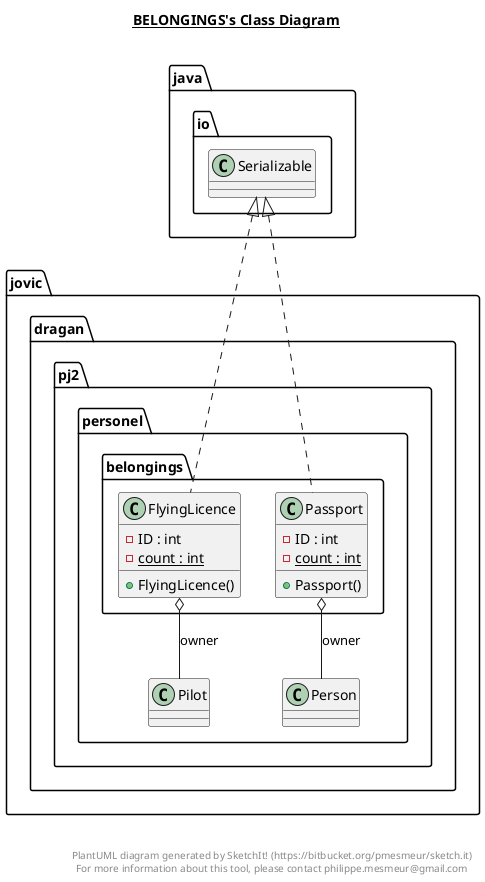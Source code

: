 @startuml

title __BELONGINGS's Class Diagram__\n

  namespace jovic.dragan.pj2.personel {
    namespace belongings {
      class jovic.dragan.pj2.personel.belongings.FlyingLicence {
          - ID : int
          {static} - count : int
          + FlyingLicence()
      }
    }
  }
  

  namespace jovic.dragan.pj2.personel {
    namespace belongings {
      class jovic.dragan.pj2.personel.belongings.Passport {
          - ID : int
          {static} - count : int
          + Passport()
      }
    }
  }
  

  jovic.dragan.pj2.personel.belongings.FlyingLicence .up.|> java.io.Serializable
  jovic.dragan.pj2.personel.belongings.FlyingLicence o-- jovic.dragan.pj2.personel.Pilot : owner
  jovic.dragan.pj2.personel.belongings.Passport .up.|> java.io.Serializable
  jovic.dragan.pj2.personel.belongings.Passport o-- jovic.dragan.pj2.personel.Person : owner


right footer


PlantUML diagram generated by SketchIt! (https://bitbucket.org/pmesmeur/sketch.it)
For more information about this tool, please contact philippe.mesmeur@gmail.com
endfooter

@enduml
